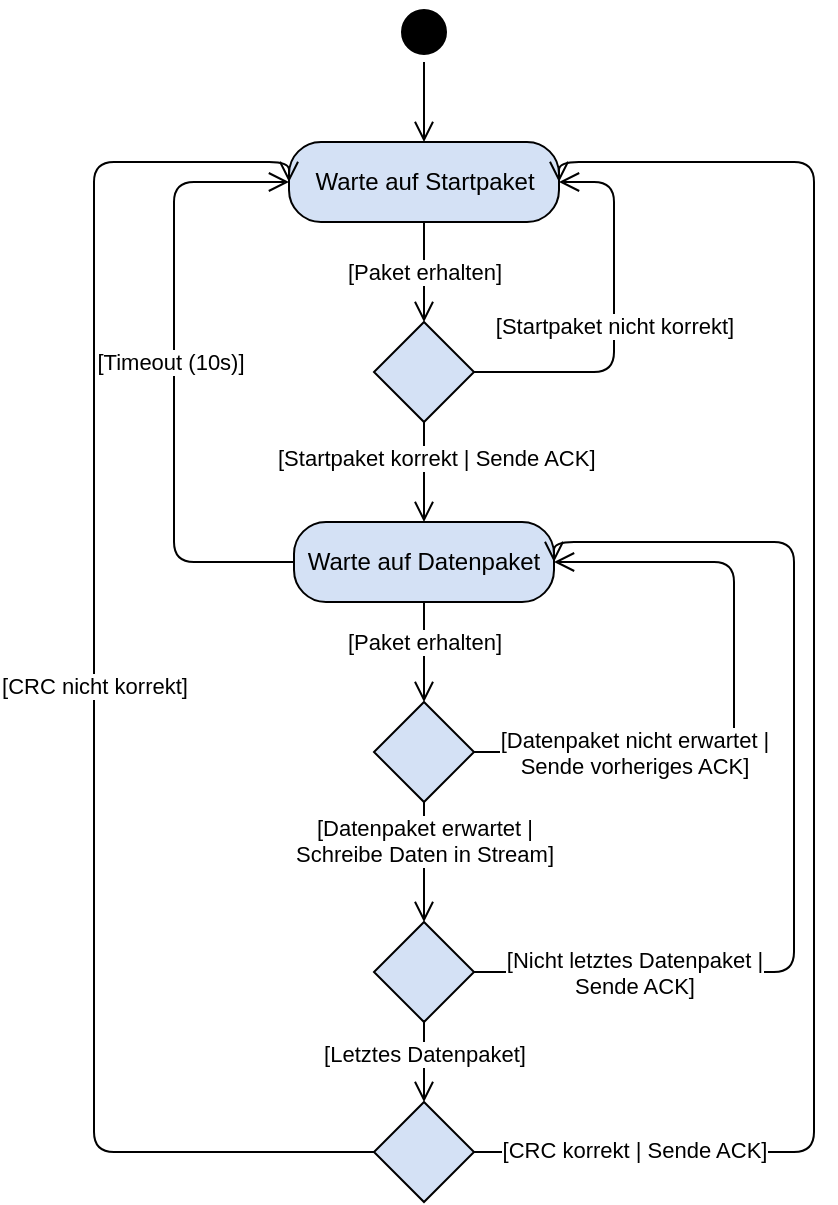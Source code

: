 <mxfile version="14.1.9" type="device"><diagram id="KB2dlgqLZtKiFIyIX0un" name="Page-1"><mxGraphModel dx="1185" dy="693" grid="1" gridSize="10" guides="1" tooltips="1" connect="1" arrows="1" fold="1" page="1" pageScale="1" pageWidth="827" pageHeight="1169" math="0" shadow="0"><root><mxCell id="0"/><mxCell id="1" parent="0"/><mxCell id="TwML9M63B5VTktDDAQvr-7" value="" style="group" vertex="1" connectable="0" parent="1"><mxGeometry x="54" width="360" height="600" as="geometry"/></mxCell><mxCell id="EQPqrZmPmmyuC8A5NUZX-2" value="" style="ellipse;html=1;shape=startState;fillColor=#000000;strokeColor=#000000;labelBackgroundColor=none;" parent="TwML9M63B5VTktDDAQvr-7" vertex="1"><mxGeometry x="150" width="30" height="30" as="geometry"/></mxCell><mxCell id="EQPqrZmPmmyuC8A5NUZX-3" value="" style="edgeStyle=orthogonalEdgeStyle;html=1;verticalAlign=bottom;endArrow=open;endSize=8;strokeColor=#000000;entryX=0.5;entryY=0;entryDx=0;entryDy=0;fillColor=#D4E1F5;" parent="TwML9M63B5VTktDDAQvr-7" source="EQPqrZmPmmyuC8A5NUZX-2" target="EQPqrZmPmmyuC8A5NUZX-4" edge="1"><mxGeometry x="-110" as="geometry"><mxPoint x="165" y="40" as="targetPoint"/></mxGeometry></mxCell><mxCell id="EQPqrZmPmmyuC8A5NUZX-4" value="Warte auf Startpaket" style="rounded=1;whiteSpace=wrap;html=1;arcSize=40;fontColor=#000000;fillColor=#D4E1F5;strokeColor=#000000;" parent="TwML9M63B5VTktDDAQvr-7" vertex="1"><mxGeometry x="97.5" y="70" width="135" height="40" as="geometry"/></mxCell><mxCell id="EQPqrZmPmmyuC8A5NUZX-5" value="" style="edgeStyle=orthogonalEdgeStyle;html=1;verticalAlign=bottom;endArrow=open;endSize=8;strokeColor=#000000;fillColor=#D4E1F5;" parent="TwML9M63B5VTktDDAQvr-7" source="EQPqrZmPmmyuC8A5NUZX-4" target="EQPqrZmPmmyuC8A5NUZX-6" edge="1"><mxGeometry x="-110" as="geometry"><mxPoint x="165" y="190" as="targetPoint"/></mxGeometry></mxCell><mxCell id="TwML9M63B5VTktDDAQvr-5" value="[Paket erhalten]" style="edgeLabel;html=1;align=center;verticalAlign=middle;resizable=0;points=[];" vertex="1" connectable="0" parent="EQPqrZmPmmyuC8A5NUZX-5"><mxGeometry relative="1" as="geometry"><mxPoint as="offset"/></mxGeometry></mxCell><mxCell id="EQPqrZmPmmyuC8A5NUZX-6" value="" style="rhombus;whiteSpace=wrap;html=1;fillColor=#D4E1F5;strokeColor=#000000;" parent="TwML9M63B5VTktDDAQvr-7" vertex="1"><mxGeometry x="140" y="160" width="50" height="50" as="geometry"/></mxCell><mxCell id="EQPqrZmPmmyuC8A5NUZX-14" value="Warte auf Datenpaket" style="rounded=1;whiteSpace=wrap;html=1;arcSize=40;fontColor=#000000;fillColor=#D4E1F5;strokeColor=#000000;" parent="TwML9M63B5VTktDDAQvr-7" vertex="1"><mxGeometry x="100" y="260" width="130" height="40" as="geometry"/></mxCell><mxCell id="EQPqrZmPmmyuC8A5NUZX-15" value="" style="edgeStyle=orthogonalEdgeStyle;html=1;verticalAlign=bottom;endArrow=open;endSize=8;strokeColor=#000000;entryX=0.5;entryY=0;entryDx=0;entryDy=0;fillColor=#D4E1F5;" parent="TwML9M63B5VTktDDAQvr-7" source="EQPqrZmPmmyuC8A5NUZX-14" target="EQPqrZmPmmyuC8A5NUZX-16" edge="1"><mxGeometry x="-110" as="geometry"><mxPoint x="165" y="440" as="targetPoint"/></mxGeometry></mxCell><mxCell id="TwML9M63B5VTktDDAQvr-6" value="[Paket erhalten]" style="edgeLabel;html=1;align=center;verticalAlign=middle;resizable=0;points=[];" vertex="1" connectable="0" parent="EQPqrZmPmmyuC8A5NUZX-15"><mxGeometry relative="1" as="geometry"><mxPoint y="-5.24" as="offset"/></mxGeometry></mxCell><mxCell id="EQPqrZmPmmyuC8A5NUZX-16" value="" style="rhombus;whiteSpace=wrap;html=1;fillColor=#D4E1F5;strokeColor=#000000;" parent="TwML9M63B5VTktDDAQvr-7" vertex="1"><mxGeometry x="140" y="350" width="50" height="50" as="geometry"/></mxCell><mxCell id="EQPqrZmPmmyuC8A5NUZX-17" value="[Datenpaket nicht erwartet |&lt;br&gt;Sende vorheriges ACK]" style="edgeStyle=orthogonalEdgeStyle;html=1;align=center;verticalAlign=bottom;endArrow=open;endSize=8;strokeColor=#000000;entryX=1;entryY=0.5;entryDx=0;entryDy=0;fillColor=#D4E1F5;exitX=1;exitY=0.5;exitDx=0;exitDy=0;" parent="TwML9M63B5VTktDDAQvr-7" source="EQPqrZmPmmyuC8A5NUZX-16" target="EQPqrZmPmmyuC8A5NUZX-14" edge="1"><mxGeometry x="-110" as="geometry"><mxPoint x="245" y="360" as="targetPoint"/><Array as="points"><mxPoint x="320" y="375"/><mxPoint x="320" y="280"/></Array><mxPoint x="60" y="63" as="offset"/></mxGeometry></mxCell><mxCell id="EQPqrZmPmmyuC8A5NUZX-18" value="[Datenpaket erwartet | &lt;br&gt;Schreibe Daten in Stream]" style="edgeStyle=orthogonalEdgeStyle;html=1;align=center;verticalAlign=top;endArrow=open;endSize=8;strokeColor=#000000;entryX=0.5;entryY=0;entryDx=0;entryDy=0;fillColor=#D4E1F5;" parent="TwML9M63B5VTktDDAQvr-7" source="EQPqrZmPmmyuC8A5NUZX-16" target="EQPqrZmPmmyuC8A5NUZX-19" edge="1"><mxGeometry x="-110" as="geometry"><mxPoint x="165" y="480" as="targetPoint"/><mxPoint y="-30" as="offset"/></mxGeometry></mxCell><mxCell id="EQPqrZmPmmyuC8A5NUZX-19" value="" style="rhombus;whiteSpace=wrap;html=1;fillColor=#D4E1F5;strokeColor=#000000;" parent="TwML9M63B5VTktDDAQvr-7" vertex="1"><mxGeometry x="140" y="460" width="50" height="50" as="geometry"/></mxCell><mxCell id="EQPqrZmPmmyuC8A5NUZX-24" value="[Nicht letztes Datenpaket |&lt;br&gt;Sende ACK]" style="edgeStyle=orthogonalEdgeStyle;html=1;align=center;verticalAlign=bottom;endArrow=open;endSize=8;strokeColor=#000000;entryX=1;entryY=0.5;entryDx=0;entryDy=0;exitX=1;exitY=0.5;exitDx=0;exitDy=0;fillColor=#D4E1F5;" parent="TwML9M63B5VTktDDAQvr-7" source="EQPqrZmPmmyuC8A5NUZX-19" target="EQPqrZmPmmyuC8A5NUZX-14" edge="1"><mxGeometry x="-110" as="geometry"><mxPoint x="275.99" y="580" as="targetPoint"/><mxPoint x="220" y="560" as="sourcePoint"/><Array as="points"><mxPoint x="350" y="485"/><mxPoint x="350" y="270"/><mxPoint x="230" y="270"/></Array><mxPoint x="60" y="118" as="offset"/></mxGeometry></mxCell><mxCell id="EQPqrZmPmmyuC8A5NUZX-35" value="[Letztes Datenpaket]" style="edgeStyle=orthogonalEdgeStyle;html=1;align=center;verticalAlign=bottom;endArrow=open;endSize=8;strokeColor=#000000;exitX=0.5;exitY=1;exitDx=0;exitDy=0;entryX=0.5;entryY=0;entryDx=0;entryDy=0;fillColor=#D4E1F5;" parent="TwML9M63B5VTktDDAQvr-7" source="EQPqrZmPmmyuC8A5NUZX-19" target="EQPqrZmPmmyuC8A5NUZX-36" edge="1"><mxGeometry x="-110" as="geometry"><mxPoint x="165" y="640" as="targetPoint"/><mxPoint x="190" y="640" as="sourcePoint"/><mxPoint y="5" as="offset"/></mxGeometry></mxCell><mxCell id="EQPqrZmPmmyuC8A5NUZX-36" value="" style="rhombus;whiteSpace=wrap;html=1;fillColor=#D4E1F5;strokeColor=#000000;" parent="TwML9M63B5VTktDDAQvr-7" vertex="1"><mxGeometry x="140" y="550" width="50" height="50" as="geometry"/></mxCell><mxCell id="EQPqrZmPmmyuC8A5NUZX-37" value="[CRC nicht korrekt]" style="edgeStyle=orthogonalEdgeStyle;html=1;align=center;verticalAlign=bottom;endArrow=open;endSize=8;strokeColor=#000000;exitX=0;exitY=0.5;exitDx=0;exitDy=0;fillColor=#D4E1F5;entryX=0;entryY=0.5;entryDx=0;entryDy=0;" parent="TwML9M63B5VTktDDAQvr-7" source="EQPqrZmPmmyuC8A5NUZX-36" target="EQPqrZmPmmyuC8A5NUZX-4" edge="1"><mxGeometry x="-110" as="geometry"><mxPoint x="-59.966" y="240" as="targetPoint"/><Array as="points"><mxPoint y="575"/><mxPoint y="80"/><mxPoint x="97" y="80"/></Array><mxPoint x="-119" y="18" as="offset"/></mxGeometry></mxCell><mxCell id="EQPqrZmPmmyuC8A5NUZX-38" value="[CRC korrekt | Sende ACK]" style="edgeStyle=orthogonalEdgeStyle;html=1;align=center;verticalAlign=top;endArrow=open;endSize=8;strokeColor=#000000;exitX=1;exitY=0.5;exitDx=0;exitDy=0;fillColor=#D4E1F5;entryX=1;entryY=0.5;entryDx=0;entryDy=0;" parent="TwML9M63B5VTktDDAQvr-7" source="EQPqrZmPmmyuC8A5NUZX-36" target="EQPqrZmPmmyuC8A5NUZX-4" edge="1"><mxGeometry x="-110" as="geometry"><mxPoint x="320.034" y="650" as="targetPoint"/><mxPoint x="59" y="228" as="offset"/><Array as="points"><mxPoint x="360" y="575"/><mxPoint x="360" y="80"/><mxPoint x="233" y="80"/></Array></mxGeometry></mxCell><mxCell id="EQPqrZmPmmyuC8A5NUZX-45" value="[Startpaket nicht korrekt]" style="edgeStyle=orthogonalEdgeStyle;html=1;align=center;verticalAlign=bottom;endArrow=open;endSize=8;strokeColor=#000000;exitX=1;exitY=0.5;exitDx=0;exitDy=0;entryX=1;entryY=0.5;entryDx=0;entryDy=0;fillColor=#D4E1F5;" parent="TwML9M63B5VTktDDAQvr-7" source="EQPqrZmPmmyuC8A5NUZX-6" target="EQPqrZmPmmyuC8A5NUZX-4" edge="1"><mxGeometry x="-110" as="geometry"><mxPoint x="250" y="100" as="targetPoint"/><mxPoint x="274" y="200" as="sourcePoint"/><Array as="points"><mxPoint x="260" y="185"/><mxPoint x="260" y="90"/></Array><mxPoint x="49" y="33" as="offset"/></mxGeometry></mxCell><mxCell id="EQPqrZmPmmyuC8A5NUZX-46" value="[Startpaket korrekt | Sende ACK]" style="edgeStyle=orthogonalEdgeStyle;html=1;align=left;verticalAlign=top;endArrow=open;endSize=8;strokeColor=#000000;exitX=0.5;exitY=1;exitDx=0;exitDy=0;entryX=0.5;entryY=0;entryDx=0;entryDy=0;fillColor=#D4E1F5;" parent="TwML9M63B5VTktDDAQvr-7" source="EQPqrZmPmmyuC8A5NUZX-6" target="EQPqrZmPmmyuC8A5NUZX-14" edge="1"><mxGeometry x="-110" as="geometry"><mxPoint x="165" y="240" as="targetPoint"/><mxPoint x="210" y="210" as="sourcePoint"/><mxPoint x="-75" y="-20" as="offset"/></mxGeometry></mxCell><mxCell id="EQPqrZmPmmyuC8A5NUZX-49" value="" style="edgeStyle=orthogonalEdgeStyle;html=1;verticalAlign=bottom;endArrow=open;endSize=8;strokeColor=#000000;exitX=0;exitY=0.5;exitDx=0;exitDy=0;fillColor=#D4E1F5;entryX=0;entryY=0.5;entryDx=0;entryDy=0;" parent="TwML9M63B5VTktDDAQvr-7" source="EQPqrZmPmmyuC8A5NUZX-14" target="EQPqrZmPmmyuC8A5NUZX-4" edge="1"><mxGeometry x="-110" as="geometry"><mxPoint x="20.034" y="310" as="targetPoint"/><mxPoint x="90" y="360" as="sourcePoint"/><Array as="points"><mxPoint x="40" y="280"/><mxPoint x="40" y="90"/></Array></mxGeometry></mxCell><mxCell id="EQPqrZmPmmyuC8A5NUZX-50" value="[Timeout (10s)]" style="edgeLabel;html=1;align=center;verticalAlign=middle;resizable=0;points=[];strokeColor=#000000;fillColor=#D4E1F5;" parent="EQPqrZmPmmyuC8A5NUZX-49" vertex="1" connectable="0"><mxGeometry x="0.692" y="7" relative="1" as="geometry"><mxPoint x="-11.79" y="97" as="offset"/></mxGeometry></mxCell></root></mxGraphModel></diagram></mxfile>
